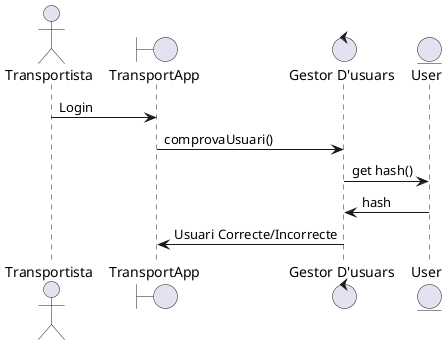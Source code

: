 @startuml
actor Transportista as t 
boundary TransportApp as a 
control "Gestor D'usuars" as g
entity User as u 

t -> a : Login 
a -> g : comprovaUsuari()
g-> u  : get hash() 
u -> g : hash
g -> a : Usuari Correcte/Incorrecte 



@enduml
